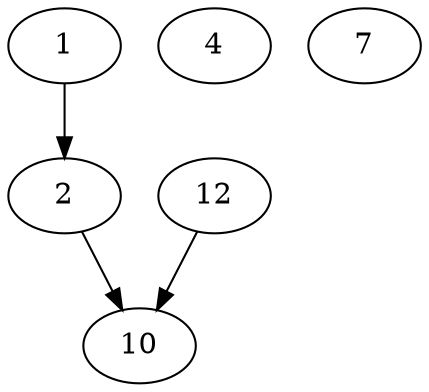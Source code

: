 strict digraph G {
  1 [ label="1" ];
  2 [ label="2" ];
  3 [ label="4" ];
  4 [ label="7" ];
  5 [ label="10" ];
  6 [ label="12" ];
  6 -> 5;
  2 -> 5;
  1 -> 2;
}
